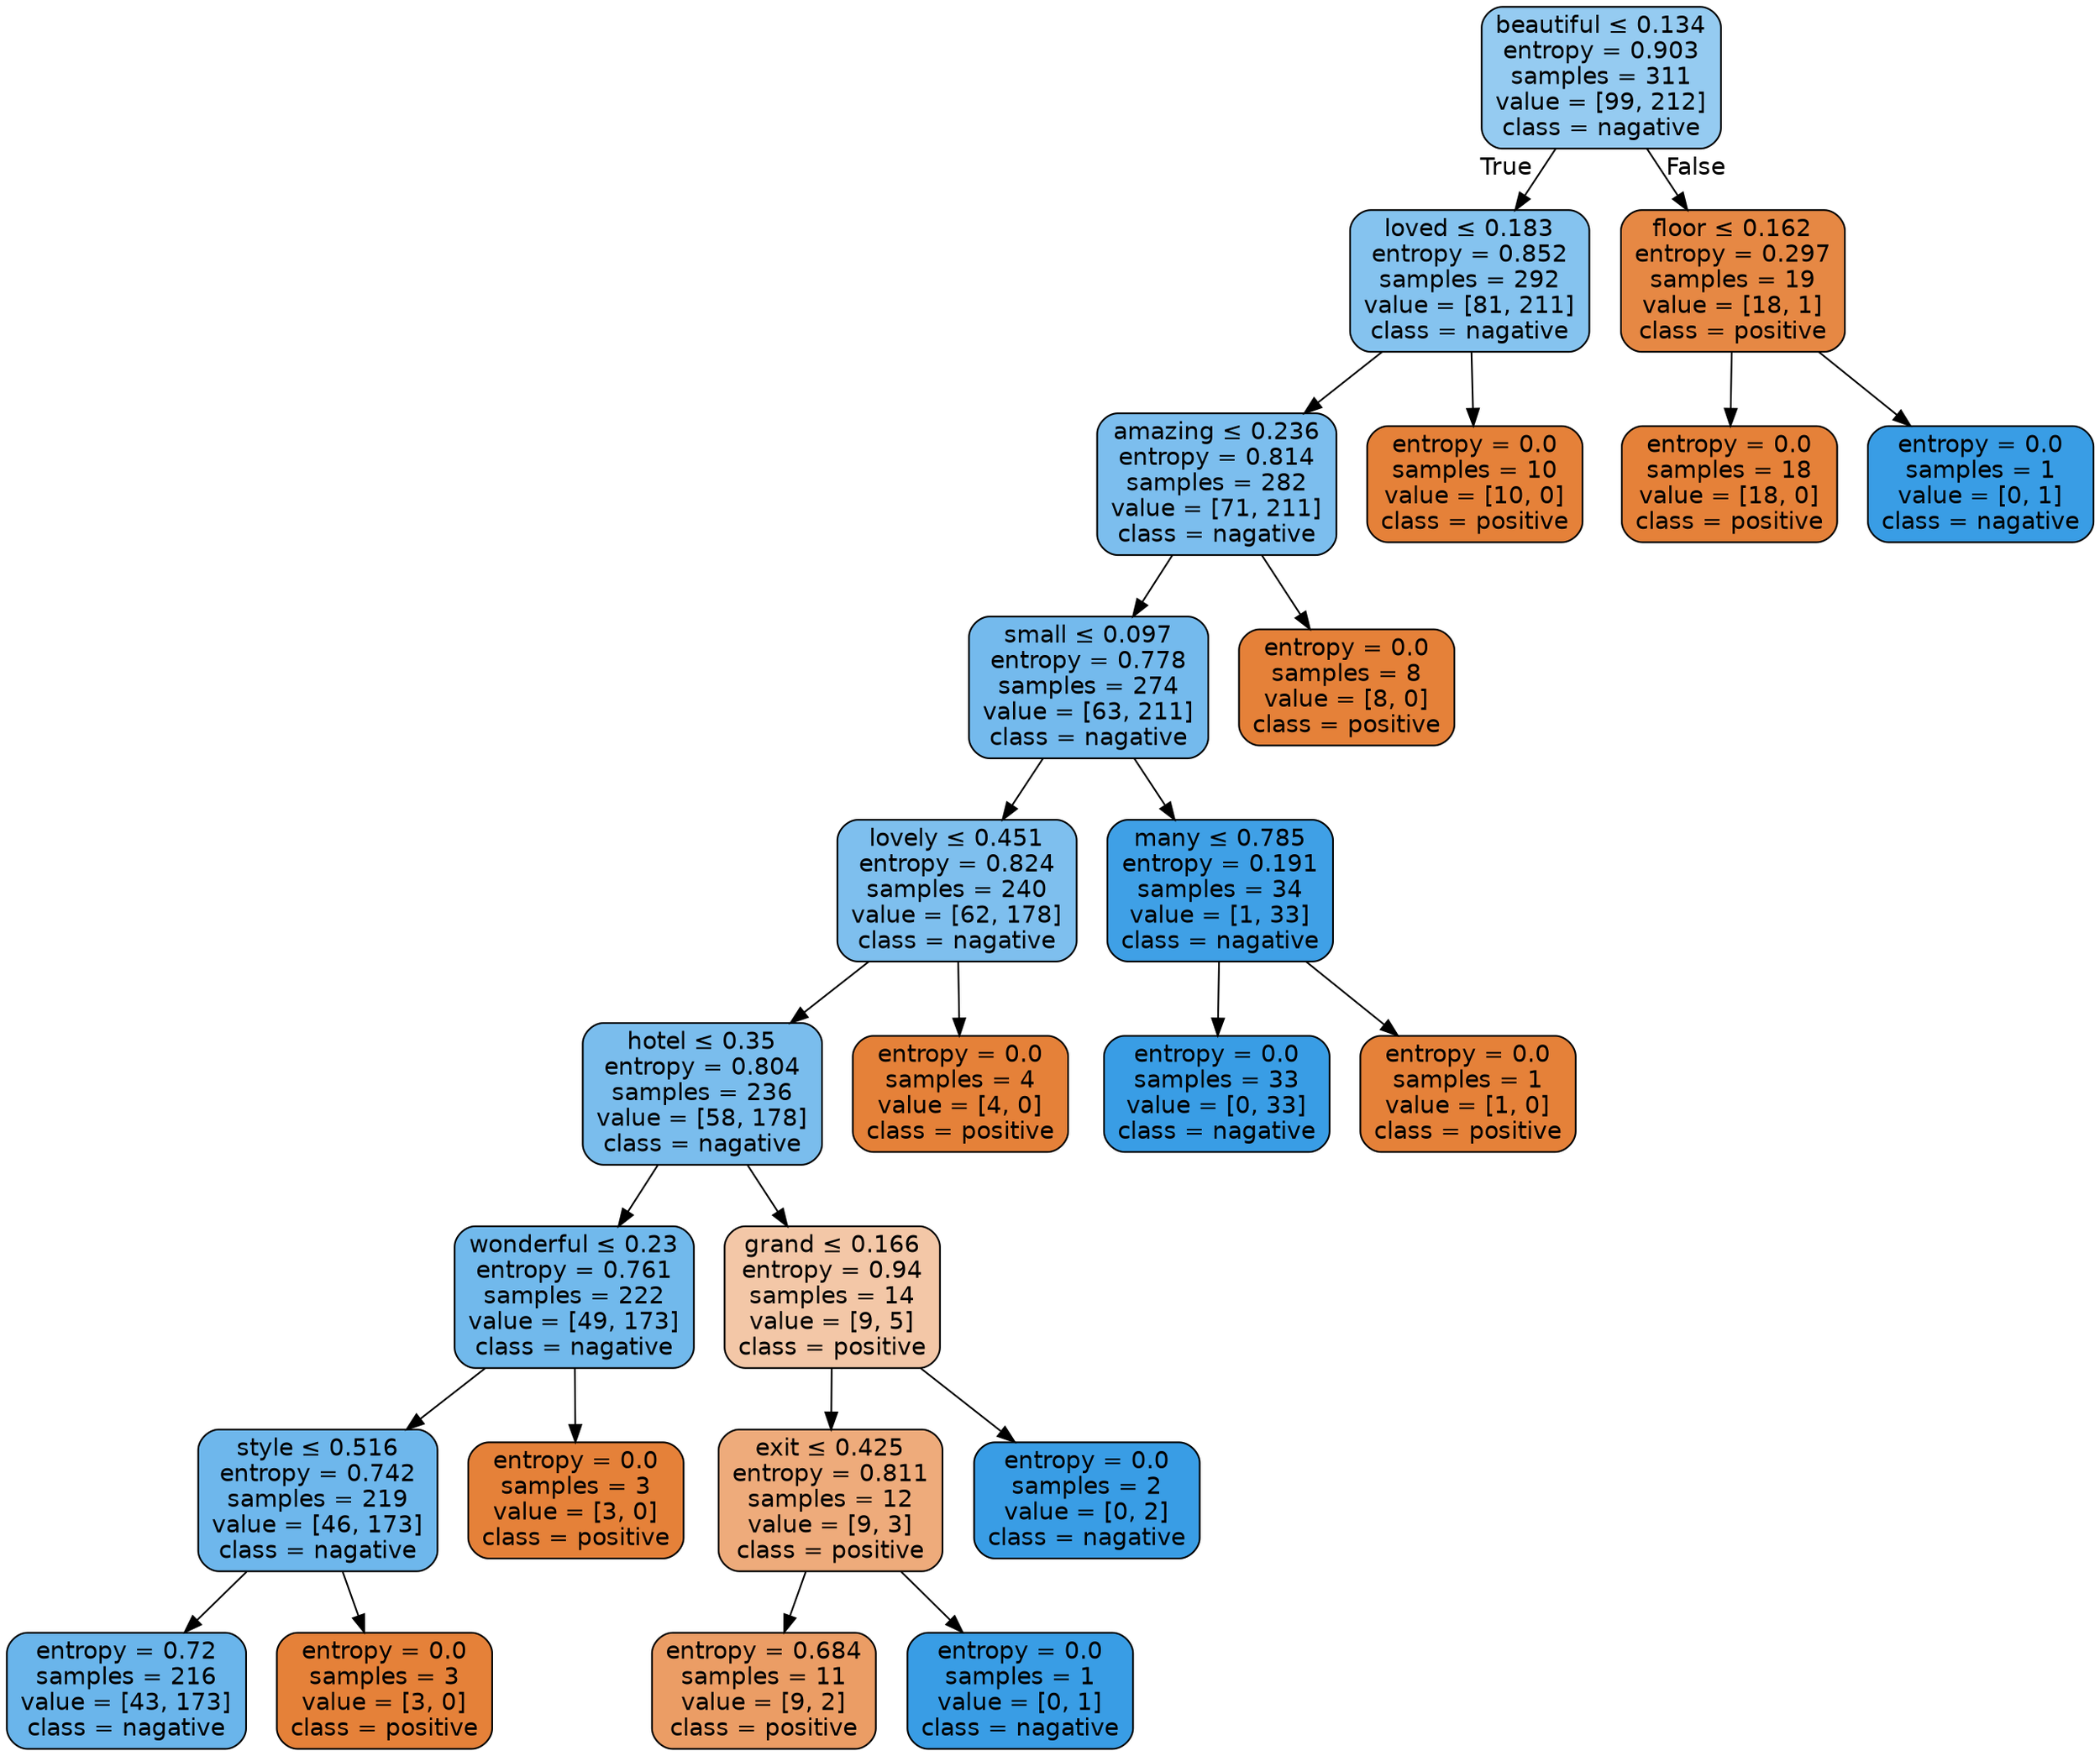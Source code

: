 digraph Tree {
node [shape=box, style="filled, rounded", color="black", fontname=helvetica] ;
edge [fontname=helvetica] ;
0 [label=<beautiful &le; 0.134<br/>entropy = 0.903<br/>samples = 311<br/>value = [99, 212]<br/>class = nagative>, fillcolor="#95cbf1"] ;
1 [label=<loved &le; 0.183<br/>entropy = 0.852<br/>samples = 292<br/>value = [81, 211]<br/>class = nagative>, fillcolor="#85c3ef"] ;
0 -> 1 [labeldistance=2.5, labelangle=45, headlabel="True"] ;
2 [label=<amazing &le; 0.236<br/>entropy = 0.814<br/>samples = 282<br/>value = [71, 211]<br/>class = nagative>, fillcolor="#7cbeee"] ;
1 -> 2 ;
3 [label=<small &le; 0.097<br/>entropy = 0.778<br/>samples = 274<br/>value = [63, 211]<br/>class = nagative>, fillcolor="#74baed"] ;
2 -> 3 ;
4 [label=<lovely &le; 0.451<br/>entropy = 0.824<br/>samples = 240<br/>value = [62, 178]<br/>class = nagative>, fillcolor="#7ebfee"] ;
3 -> 4 ;
5 [label=<hotel &le; 0.35<br/>entropy = 0.804<br/>samples = 236<br/>value = [58, 178]<br/>class = nagative>, fillcolor="#7abded"] ;
4 -> 5 ;
6 [label=<wonderful &le; 0.23<br/>entropy = 0.761<br/>samples = 222<br/>value = [49, 173]<br/>class = nagative>, fillcolor="#71b9ec"] ;
5 -> 6 ;
7 [label=<style &le; 0.516<br/>entropy = 0.742<br/>samples = 219<br/>value = [46, 173]<br/>class = nagative>, fillcolor="#6eb7ec"] ;
6 -> 7 ;
8 [label=<entropy = 0.72<br/>samples = 216<br/>value = [43, 173]<br/>class = nagative>, fillcolor="#6ab5eb"] ;
7 -> 8 ;
9 [label=<entropy = 0.0<br/>samples = 3<br/>value = [3, 0]<br/>class = positive>, fillcolor="#e58139"] ;
7 -> 9 ;
10 [label=<entropy = 0.0<br/>samples = 3<br/>value = [3, 0]<br/>class = positive>, fillcolor="#e58139"] ;
6 -> 10 ;
11 [label=<grand &le; 0.166<br/>entropy = 0.94<br/>samples = 14<br/>value = [9, 5]<br/>class = positive>, fillcolor="#f3c7a7"] ;
5 -> 11 ;
12 [label=<exit &le; 0.425<br/>entropy = 0.811<br/>samples = 12<br/>value = [9, 3]<br/>class = positive>, fillcolor="#eeab7b"] ;
11 -> 12 ;
13 [label=<entropy = 0.684<br/>samples = 11<br/>value = [9, 2]<br/>class = positive>, fillcolor="#eb9d65"] ;
12 -> 13 ;
14 [label=<entropy = 0.0<br/>samples = 1<br/>value = [0, 1]<br/>class = nagative>, fillcolor="#399de5"] ;
12 -> 14 ;
15 [label=<entropy = 0.0<br/>samples = 2<br/>value = [0, 2]<br/>class = nagative>, fillcolor="#399de5"] ;
11 -> 15 ;
16 [label=<entropy = 0.0<br/>samples = 4<br/>value = [4, 0]<br/>class = positive>, fillcolor="#e58139"] ;
4 -> 16 ;
17 [label=<many &le; 0.785<br/>entropy = 0.191<br/>samples = 34<br/>value = [1, 33]<br/>class = nagative>, fillcolor="#3fa0e6"] ;
3 -> 17 ;
18 [label=<entropy = 0.0<br/>samples = 33<br/>value = [0, 33]<br/>class = nagative>, fillcolor="#399de5"] ;
17 -> 18 ;
19 [label=<entropy = 0.0<br/>samples = 1<br/>value = [1, 0]<br/>class = positive>, fillcolor="#e58139"] ;
17 -> 19 ;
20 [label=<entropy = 0.0<br/>samples = 8<br/>value = [8, 0]<br/>class = positive>, fillcolor="#e58139"] ;
2 -> 20 ;
21 [label=<entropy = 0.0<br/>samples = 10<br/>value = [10, 0]<br/>class = positive>, fillcolor="#e58139"] ;
1 -> 21 ;
22 [label=<floor &le; 0.162<br/>entropy = 0.297<br/>samples = 19<br/>value = [18, 1]<br/>class = positive>, fillcolor="#e68844"] ;
0 -> 22 [labeldistance=2.5, labelangle=-45, headlabel="False"] ;
23 [label=<entropy = 0.0<br/>samples = 18<br/>value = [18, 0]<br/>class = positive>, fillcolor="#e58139"] ;
22 -> 23 ;
24 [label=<entropy = 0.0<br/>samples = 1<br/>value = [0, 1]<br/>class = nagative>, fillcolor="#399de5"] ;
22 -> 24 ;
}